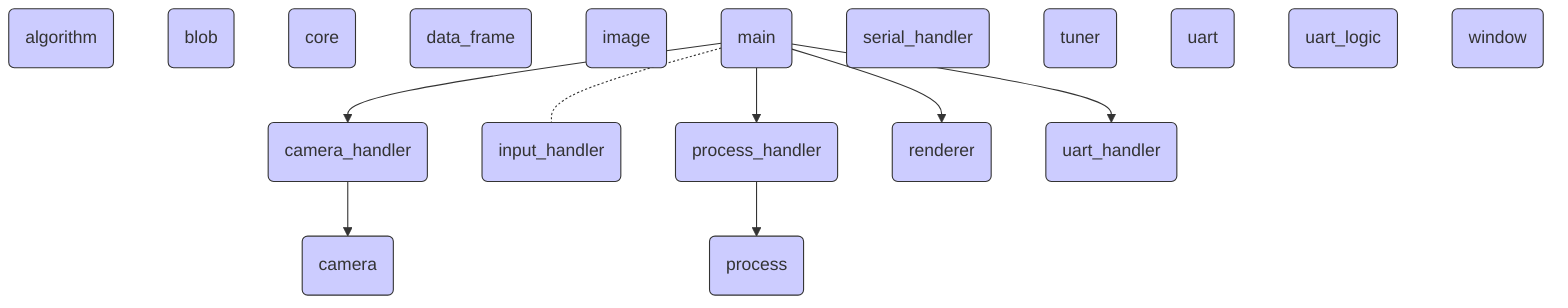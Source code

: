 graph TD

    algorithm( algorithm )
	blob( blob )
	camera( camera )
	camera_handler( camera_handler )
	core( core )
	data_frame( data_frame )
	image( image )
	input_handler( input_handler )
	main( main )
	process( process )
	process_handler( process_handler )
	renderer( renderer )
	serial_handler( serial_handler )
	tuner( tuner )
	uart( uart )
	uart_handler( uart_handler )
	uart_logic( uart_logic )
	window( window )

    style algorithm       fill:#ccf,stroke:#333
    style blob            fill:#ccf,stroke:#333
    style camera          fill:#ccf,stroke:#333
    style camera_handler  fill:#ccf,stroke:#333
    style core            fill:#ccf,stroke:#333
    style data_frame      fill:#ccf,stroke:#333
    style image           fill:#ccf,stroke:#333 
    style input_handler   fill:#ccf,stroke:#333
    style main            fill:#ccf,stroke:#333
    style process         fill:#ccf,stroke:#333
    style process_handler fill:#ccf,stroke:#333
    style renderer        fill:#ccf,stroke:#333
    style serial_handler  fill:#ccf,stroke:#333
    style tuner           fill:#ccf,stroke:#333
    style uart            fill:#ccf,stroke:#333
    style uart_handler    fill:#ccf,stroke:#333
    style uart_logic      fill:#ccf,stroke:#333
    style window          fill:#ccf,stroke:#333

    main --> camera_handler
    main --> process_handler
    main --> renderer
    main --> uart_handler
    main -.- input_handler
    camera_handler --> camera
    process_handler --> process